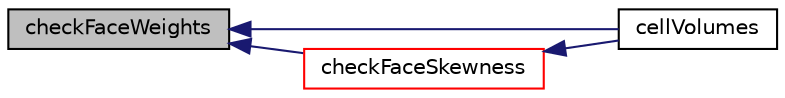 digraph "checkFaceWeights"
{
  bgcolor="transparent";
  edge [fontname="Helvetica",fontsize="10",labelfontname="Helvetica",labelfontsize="10"];
  node [fontname="Helvetica",fontsize="10",shape=record];
  rankdir="LR";
  Node589 [label="checkFaceWeights",height=0.2,width=0.4,color="black", fillcolor="grey75", style="filled", fontcolor="black"];
  Node589 -> Node590 [dir="back",color="midnightblue",fontsize="10",style="solid",fontname="Helvetica"];
  Node590 [label="cellVolumes",height=0.2,width=0.4,color="black",URL="$a26277.html#abead6b42c36ac9c1a86fb2707b304a2f"];
  Node589 -> Node591 [dir="back",color="midnightblue",fontsize="10",style="solid",fontname="Helvetica"];
  Node591 [label="checkFaceSkewness",height=0.2,width=0.4,color="red",URL="$a26277.html#a2c5229035a955dd2719a447f55181f79"];
  Node591 -> Node590 [dir="back",color="midnightblue",fontsize="10",style="solid",fontname="Helvetica"];
}
